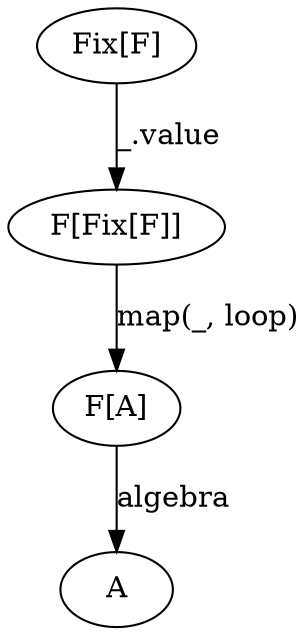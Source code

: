 digraph {
    B[label="Fix[F]" class="disabled"]
    ListFList[label="F[Fix[F]]" class="disabled"]
    ListFA[label="F[A]" class="disabled"]
    A[class="disabled"]

    B         -> ListFList [label=project label="_.value"]
    ListFList -> ListFA[label="map(_, loop)" class="disabled"]
    ListFA    -> A [label=algebra class="disabled"]
}

